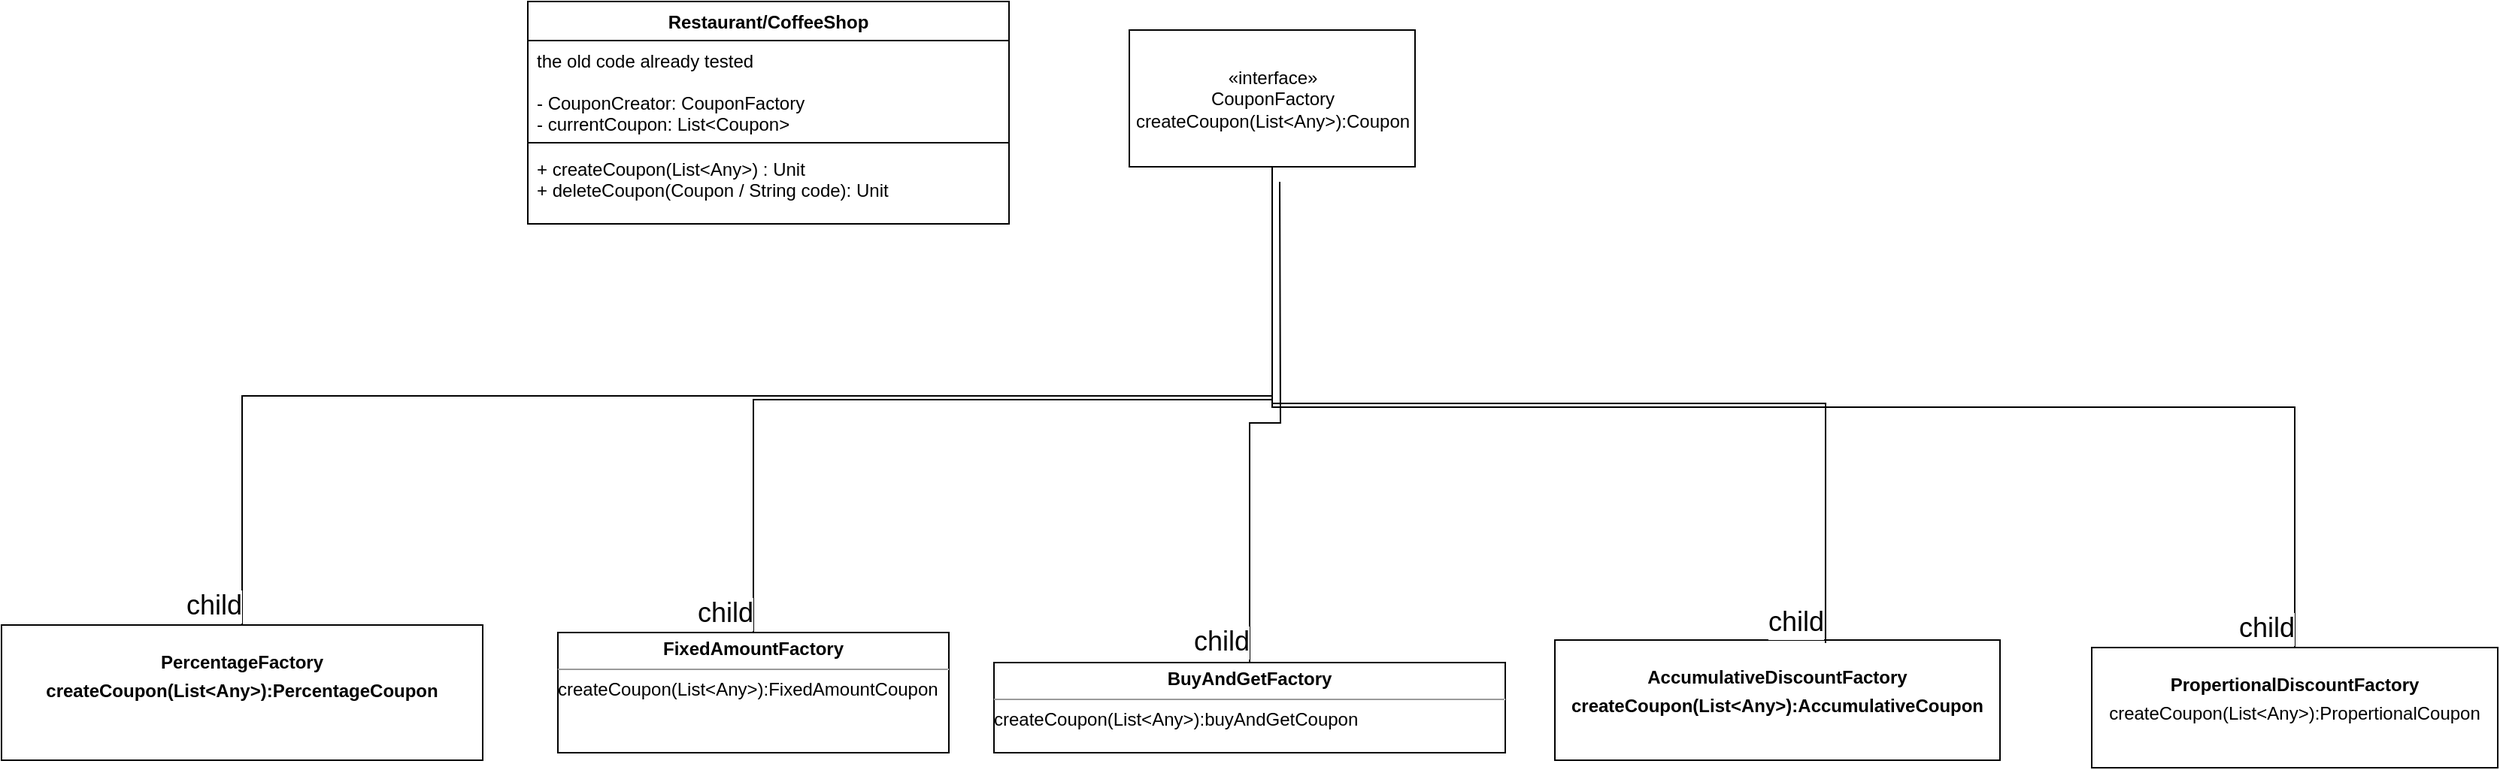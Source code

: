 <mxfile version="15.4.3" type="github">
  <diagram id="kLIZPY2Z_ZGTEdxILeMI" name="Page-1">
    <mxGraphModel dx="2090" dy="1743" grid="1" gridSize="10" guides="1" tooltips="1" connect="1" arrows="1" fold="1" page="1" pageScale="1" pageWidth="850" pageHeight="1100" math="0" shadow="0">
      <root>
        <mxCell id="0" />
        <mxCell id="1" parent="0" />
        <mxCell id="prTzPAkD1qdlaG6kKBDe-8" value="Restaurant/CoffeeShop" style="swimlane;fontStyle=1;align=center;verticalAlign=top;childLayout=stackLayout;horizontal=1;startSize=26;horizontalStack=0;resizeParent=1;resizeParentMax=0;resizeLast=0;collapsible=1;marginBottom=0;" parent="1" vertex="1">
          <mxGeometry x="-460" y="-950" width="320" height="148" as="geometry" />
        </mxCell>
        <mxCell id="prTzPAkD1qdlaG6kKBDe-9" value="the old code already tested&#xa;&#xa;- CouponCreator: CouponFactory&#xa;- currentCoupon: List&lt;Coupon&gt;" style="text;strokeColor=none;fillColor=none;align=left;verticalAlign=top;spacingLeft=4;spacingRight=4;overflow=hidden;rotatable=0;points=[[0,0.5],[1,0.5]];portConstraint=eastwest;" parent="prTzPAkD1qdlaG6kKBDe-8" vertex="1">
          <mxGeometry y="26" width="320" height="64" as="geometry" />
        </mxCell>
        <mxCell id="prTzPAkD1qdlaG6kKBDe-10" value="" style="line;strokeWidth=1;fillColor=none;align=left;verticalAlign=middle;spacingTop=-1;spacingLeft=3;spacingRight=3;rotatable=0;labelPosition=right;points=[];portConstraint=eastwest;" parent="prTzPAkD1qdlaG6kKBDe-8" vertex="1">
          <mxGeometry y="90" width="320" height="8" as="geometry" />
        </mxCell>
        <mxCell id="prTzPAkD1qdlaG6kKBDe-11" value="+ createCoupon(List&lt;Any&gt;) : Unit&#xa;+ deleteCoupon(Coupon / String code): Unit" style="text;strokeColor=none;fillColor=none;align=left;verticalAlign=top;spacingLeft=4;spacingRight=4;overflow=hidden;rotatable=0;points=[[0,0.5],[1,0.5]];portConstraint=eastwest;" parent="prTzPAkD1qdlaG6kKBDe-8" vertex="1">
          <mxGeometry y="98" width="320" height="50" as="geometry" />
        </mxCell>
        <mxCell id="prTzPAkD1qdlaG6kKBDe-12" value="«interface»&lt;br&gt;CouponFactory&lt;br&gt;createCoupon(List&amp;lt;Any&amp;gt;):Coupon" style="html=1;" parent="1" vertex="1">
          <mxGeometry x="-60" y="-931" width="190" height="91" as="geometry" />
        </mxCell>
        <mxCell id="prTzPAkD1qdlaG6kKBDe-14" value="&lt;p style=&quot;margin: 0px ; margin-top: 4px ; text-align: center&quot;&gt;&lt;br&gt;&lt;b&gt;PercentageFactory&lt;/b&gt;&lt;/p&gt;&lt;p style=&quot;margin: 0px ; margin-top: 4px ; text-align: center&quot;&gt;&lt;b&gt;createCoupon(List&amp;lt;Any&amp;gt;):PercentageCoupon&lt;/b&gt;&lt;/p&gt;" style="verticalAlign=top;align=left;overflow=fill;fontSize=12;fontFamily=Helvetica;html=1;" parent="1" vertex="1">
          <mxGeometry x="-810" y="-535" width="320" height="90" as="geometry" />
        </mxCell>
        <mxCell id="prTzPAkD1qdlaG6kKBDe-16" value="&lt;p style=&quot;margin: 0px ; margin-top: 4px ; text-align: center&quot;&gt;&lt;b&gt;FixedAmountFactory&lt;/b&gt;&lt;/p&gt;&lt;hr size=&quot;1&quot;&gt;&lt;div style=&quot;height: 2px&quot;&gt;createCoupon(List&amp;lt;Any&amp;gt;):FixedAmountCoupon&lt;/div&gt;" style="verticalAlign=top;align=left;overflow=fill;fontSize=12;fontFamily=Helvetica;html=1;" parent="1" vertex="1">
          <mxGeometry x="-440" y="-530" width="260" height="80" as="geometry" />
        </mxCell>
        <mxCell id="prTzPAkD1qdlaG6kKBDe-18" value="&lt;p style=&quot;margin: 0px ; margin-top: 4px ; text-align: center&quot;&gt;&lt;b&gt;BuyAndGetFactory&lt;/b&gt;&lt;/p&gt;&lt;hr size=&quot;1&quot;&gt;&lt;div style=&quot;height: 2px&quot;&gt;createCoupon(List&amp;lt;Any&amp;gt;):buyAndGetCoupon&lt;/div&gt;" style="verticalAlign=top;align=left;overflow=fill;fontSize=12;fontFamily=Helvetica;html=1;" parent="1" vertex="1">
          <mxGeometry x="-150" y="-510" width="340" height="60" as="geometry" />
        </mxCell>
        <mxCell id="H8ev0atWPXlf6B0PMMAp-4" value="&lt;p style=&quot;margin: 0px ; margin-top: 4px ; text-align: center&quot;&gt;&lt;br&gt;&lt;b&gt;PropertionalDiscountFactory&lt;/b&gt;&lt;/p&gt;&lt;p style=&quot;margin: 0px ; margin-top: 4px ; text-align: center&quot;&gt;createCoupon(List&amp;lt;Any&amp;gt;):PropertionalCoupon&lt;/p&gt;" style="verticalAlign=top;align=left;overflow=fill;fontSize=12;fontFamily=Helvetica;html=1;" vertex="1" parent="1">
          <mxGeometry x="580" y="-520" width="270" height="80" as="geometry" />
        </mxCell>
        <mxCell id="H8ev0atWPXlf6B0PMMAp-5" value="&lt;p style=&quot;margin: 0px ; margin-top: 4px ; text-align: center&quot;&gt;&lt;br&gt;&lt;b&gt;AccumulativeDiscountFactory&lt;/b&gt;&lt;/p&gt;&lt;p style=&quot;margin: 0px ; margin-top: 4px ; text-align: center&quot;&gt;&lt;b&gt;createCoupon(List&amp;lt;Any&amp;gt;):AccumulativeCoupon&lt;/b&gt;&lt;/p&gt;" style="verticalAlign=top;align=left;overflow=fill;fontSize=12;fontFamily=Helvetica;html=1;" vertex="1" parent="1">
          <mxGeometry x="223" y="-525" width="296" height="80" as="geometry" />
        </mxCell>
        <mxCell id="H8ev0atWPXlf6B0PMMAp-28" value="" style="endArrow=none;html=1;edgeStyle=orthogonalEdgeStyle;rounded=0;fontSize=18;exitX=0.5;exitY=1;exitDx=0;exitDy=0;" edge="1" parent="1" source="prTzPAkD1qdlaG6kKBDe-12" target="prTzPAkD1qdlaG6kKBDe-14">
          <mxGeometry relative="1" as="geometry">
            <mxPoint x="40" y="-760" as="sourcePoint" />
            <mxPoint x="-680" y="-550" as="targetPoint" />
          </mxGeometry>
        </mxCell>
        <mxCell id="H8ev0atWPXlf6B0PMMAp-30" value="child" style="edgeLabel;resizable=0;html=1;align=right;verticalAlign=bottom;fontSize=18;" connectable="0" vertex="1" parent="H8ev0atWPXlf6B0PMMAp-28">
          <mxGeometry x="1" relative="1" as="geometry" />
        </mxCell>
        <mxCell id="H8ev0atWPXlf6B0PMMAp-33" value="" style="endArrow=none;html=1;edgeStyle=orthogonalEdgeStyle;rounded=0;fontSize=18;entryX=0.5;entryY=0;entryDx=0;entryDy=0;exitX=0.5;exitY=1;exitDx=0;exitDy=0;" edge="1" parent="1" source="prTzPAkD1qdlaG6kKBDe-12" target="prTzPAkD1qdlaG6kKBDe-16">
          <mxGeometry relative="1" as="geometry">
            <mxPoint x="-200" y="-750" as="sourcePoint" />
            <mxPoint x="-40" y="-750" as="targetPoint" />
          </mxGeometry>
        </mxCell>
        <mxCell id="H8ev0atWPXlf6B0PMMAp-35" value="child" style="edgeLabel;resizable=0;html=1;align=right;verticalAlign=bottom;fontSize=18;" connectable="0" vertex="1" parent="H8ev0atWPXlf6B0PMMAp-33">
          <mxGeometry x="1" relative="1" as="geometry" />
        </mxCell>
        <mxCell id="H8ev0atWPXlf6B0PMMAp-36" value="" style="endArrow=none;html=1;edgeStyle=orthogonalEdgeStyle;rounded=0;fontSize=18;entryX=0.5;entryY=0;entryDx=0;entryDy=0;" edge="1" parent="1" target="prTzPAkD1qdlaG6kKBDe-18">
          <mxGeometry relative="1" as="geometry">
            <mxPoint x="40" y="-830" as="sourcePoint" />
            <mxPoint x="30" y="-710" as="targetPoint" />
          </mxGeometry>
        </mxCell>
        <mxCell id="H8ev0atWPXlf6B0PMMAp-38" value="child" style="edgeLabel;resizable=0;html=1;align=right;verticalAlign=bottom;fontSize=18;" connectable="0" vertex="1" parent="H8ev0atWPXlf6B0PMMAp-36">
          <mxGeometry x="1" relative="1" as="geometry" />
        </mxCell>
        <mxCell id="H8ev0atWPXlf6B0PMMAp-39" value="" style="endArrow=none;html=1;edgeStyle=orthogonalEdgeStyle;rounded=0;fontSize=18;entryX=0.608;entryY=0.025;entryDx=0;entryDy=0;entryPerimeter=0;exitX=0.5;exitY=1;exitDx=0;exitDy=0;" edge="1" parent="1" source="prTzPAkD1qdlaG6kKBDe-12" target="H8ev0atWPXlf6B0PMMAp-5">
          <mxGeometry relative="1" as="geometry">
            <mxPoint x="30" y="-710" as="sourcePoint" />
            <mxPoint x="190" y="-710" as="targetPoint" />
          </mxGeometry>
        </mxCell>
        <mxCell id="H8ev0atWPXlf6B0PMMAp-41" value="child" style="edgeLabel;resizable=0;html=1;align=right;verticalAlign=bottom;fontSize=18;" connectable="0" vertex="1" parent="H8ev0atWPXlf6B0PMMAp-39">
          <mxGeometry x="1" relative="1" as="geometry" />
        </mxCell>
        <mxCell id="H8ev0atWPXlf6B0PMMAp-42" value="" style="endArrow=none;html=1;edgeStyle=orthogonalEdgeStyle;rounded=0;fontSize=18;entryX=0.5;entryY=0;entryDx=0;entryDy=0;exitX=0.5;exitY=1;exitDx=0;exitDy=0;" edge="1" parent="1" source="prTzPAkD1qdlaG6kKBDe-12" target="H8ev0atWPXlf6B0PMMAp-4">
          <mxGeometry relative="1" as="geometry">
            <mxPoint x="240" y="-710" as="sourcePoint" />
            <mxPoint x="400" y="-710" as="targetPoint" />
          </mxGeometry>
        </mxCell>
        <mxCell id="H8ev0atWPXlf6B0PMMAp-44" value="child" style="edgeLabel;resizable=0;html=1;align=right;verticalAlign=bottom;fontSize=18;" connectable="0" vertex="1" parent="H8ev0atWPXlf6B0PMMAp-42">
          <mxGeometry x="1" relative="1" as="geometry" />
        </mxCell>
      </root>
    </mxGraphModel>
  </diagram>
</mxfile>
